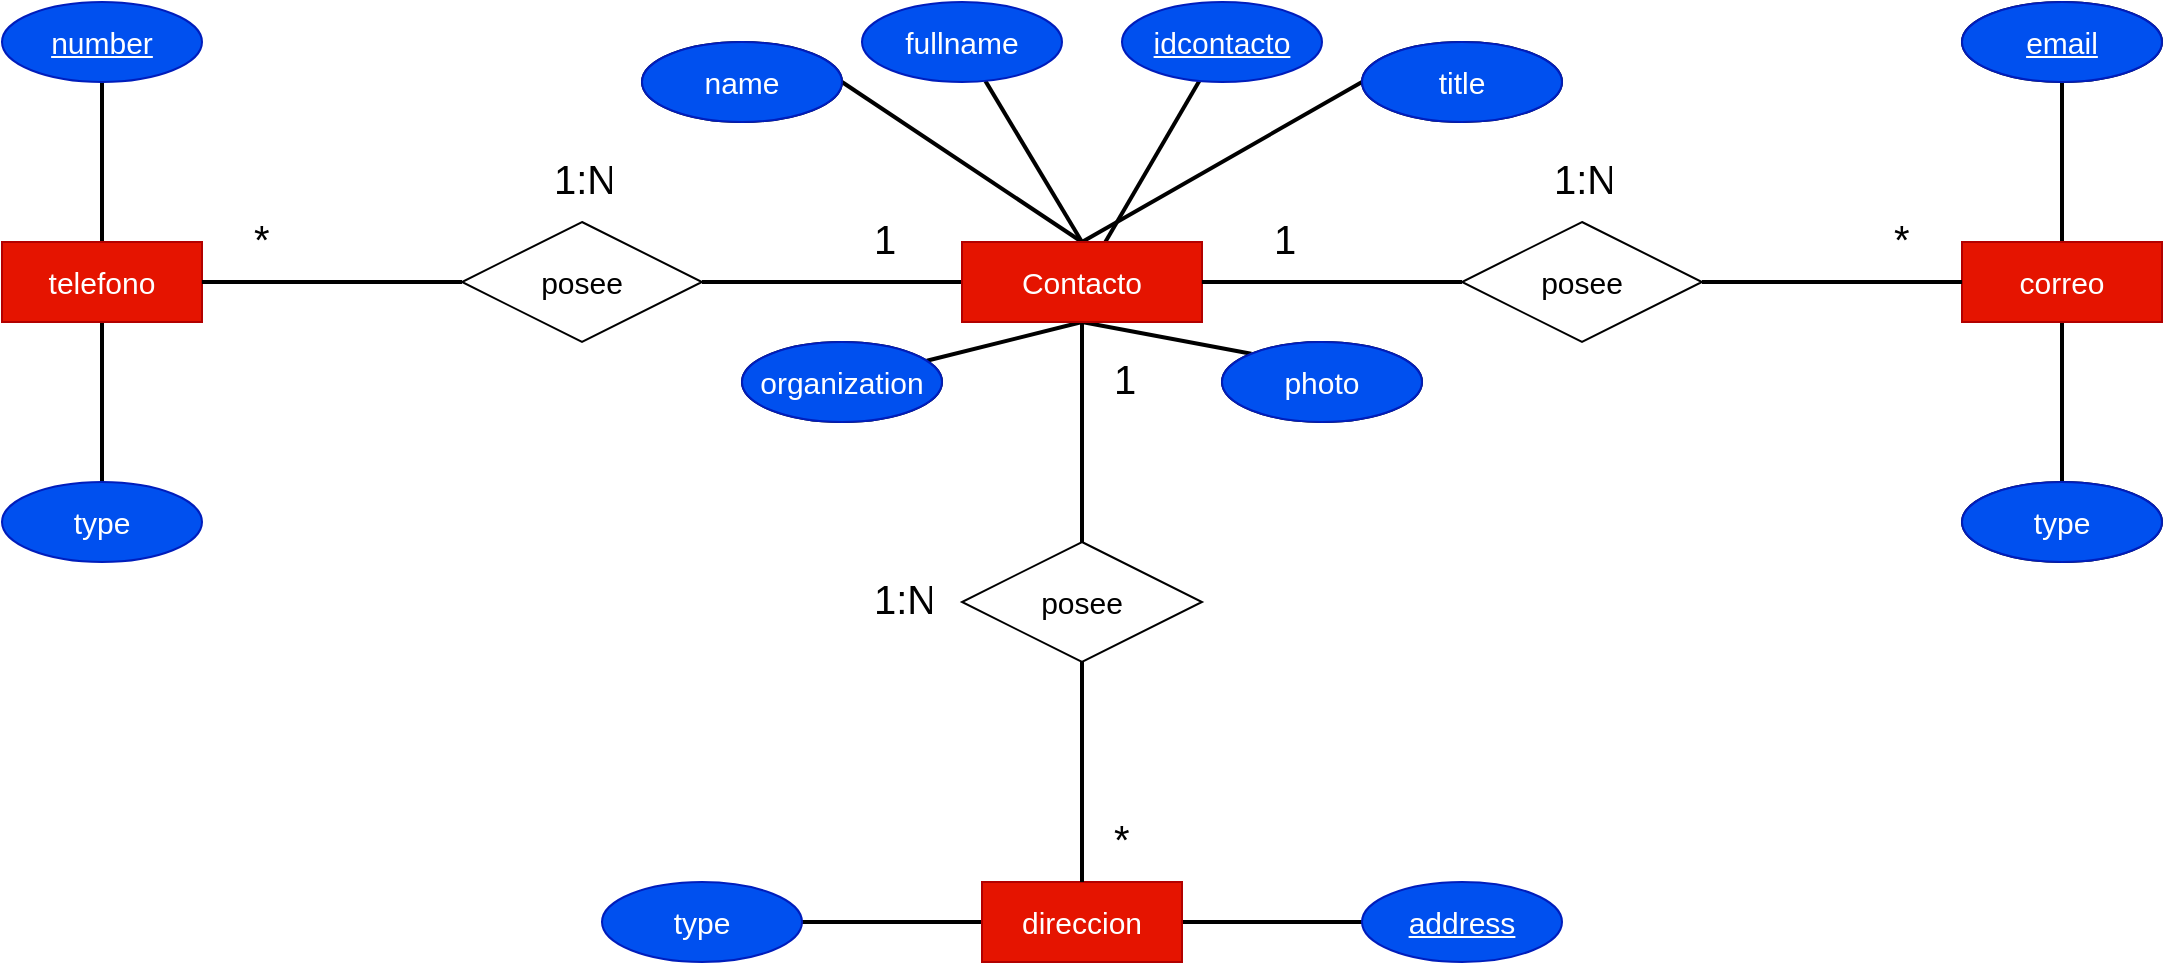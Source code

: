 <mxfile>
    <diagram id="37s6CMcWRU31wefhjYVu" name="Página-1">
        <mxGraphModel dx="768" dy="676" grid="1" gridSize="10" guides="1" tooltips="1" connect="1" arrows="1" fold="1" page="1" pageScale="1" pageWidth="1600" pageHeight="1200" background="#ffffff" math="0" shadow="0">
            <root>
                <mxCell id="0"/>
                <mxCell id="1" parent="0"/>
                <mxCell id="20" style="rounded=0;orthogonalLoop=1;jettySize=auto;html=1;strokeColor=#000000;strokeWidth=2;endArrow=none;endFill=0;fontSize=15;" parent="1" source="2" target="70" edge="1">
                    <mxGeometry relative="1" as="geometry">
                        <mxPoint x="580" y="70" as="targetPoint"/>
                    </mxGeometry>
                </mxCell>
                <mxCell id="22" style="edgeStyle=none;rounded=0;orthogonalLoop=1;jettySize=auto;html=1;exitX=0.5;exitY=0;exitDx=0;exitDy=0;endArrow=none;endFill=0;strokeColor=#000000;strokeWidth=2;fontSize=15;" parent="1" source="2" target="14" edge="1">
                    <mxGeometry relative="1" as="geometry"/>
                </mxCell>
                <mxCell id="23" style="edgeStyle=none;rounded=0;orthogonalLoop=1;jettySize=auto;html=1;exitX=0.5;exitY=0;exitDx=0;exitDy=0;entryX=0;entryY=0.5;entryDx=0;entryDy=0;endArrow=none;endFill=0;strokeColor=#000000;strokeWidth=2;fontSize=15;" parent="1" source="2" target="17" edge="1">
                    <mxGeometry relative="1" as="geometry"/>
                </mxCell>
                <mxCell id="25" style="edgeStyle=none;rounded=0;orthogonalLoop=1;jettySize=auto;html=1;exitX=0.5;exitY=0;exitDx=0;exitDy=0;entryX=1;entryY=0.5;entryDx=0;entryDy=0;endArrow=none;endFill=0;strokeColor=#000000;strokeWidth=2;fontSize=15;" parent="1" source="2" target="13" edge="1">
                    <mxGeometry relative="1" as="geometry"/>
                </mxCell>
                <mxCell id="29" style="edgeStyle=none;rounded=0;orthogonalLoop=1;jettySize=auto;html=1;exitX=0.5;exitY=1;exitDx=0;exitDy=0;endArrow=none;endFill=0;strokeColor=#000000;strokeWidth=2;fontSize=15;" parent="1" source="2" target="16" edge="1">
                    <mxGeometry relative="1" as="geometry"/>
                </mxCell>
                <mxCell id="30" style="edgeStyle=none;rounded=0;orthogonalLoop=1;jettySize=auto;html=1;exitX=0.5;exitY=1;exitDx=0;exitDy=0;entryX=0;entryY=0;entryDx=0;entryDy=0;endArrow=none;endFill=0;strokeColor=#000000;strokeWidth=2;fontSize=15;" parent="1" source="2" target="15" edge="1">
                    <mxGeometry relative="1" as="geometry"/>
                </mxCell>
                <mxCell id="41" style="edgeStyle=none;rounded=0;orthogonalLoop=1;jettySize=auto;html=1;exitX=0;exitY=0.5;exitDx=0;exitDy=0;entryX=1;entryY=0.5;entryDx=0;entryDy=0;endArrow=none;endFill=0;strokeColor=#000000;strokeWidth=2;fontSize=15;" parent="1" source="2" target="40" edge="1">
                    <mxGeometry relative="1" as="geometry"/>
                </mxCell>
                <mxCell id="51" style="edgeStyle=none;rounded=0;orthogonalLoop=1;jettySize=auto;html=1;exitX=0.5;exitY=1;exitDx=0;exitDy=0;endArrow=none;endFill=0;strokeColor=#000000;strokeWidth=2;fontSize=15;" parent="1" source="2" target="50" edge="1">
                    <mxGeometry relative="1" as="geometry"/>
                </mxCell>
                <mxCell id="2" value="Contacto" style="whiteSpace=wrap;html=1;align=center;fontSize=15;fillColor=#e51400;strokeColor=#B20000;fontColor=#ffffff;" parent="1" vertex="1">
                    <mxGeometry x="520" y="200" width="120" height="40" as="geometry"/>
                </mxCell>
                <mxCell id="26" style="edgeStyle=none;rounded=0;orthogonalLoop=1;jettySize=auto;html=1;exitX=0.5;exitY=0;exitDx=0;exitDy=0;endArrow=none;endFill=0;strokeColor=#000000;strokeWidth=2;fontSize=15;" parent="1" source="3" target="6" edge="1">
                    <mxGeometry relative="1" as="geometry"/>
                </mxCell>
                <mxCell id="28" style="edgeStyle=none;rounded=0;orthogonalLoop=1;jettySize=auto;html=1;exitX=0.5;exitY=1;exitDx=0;exitDy=0;endArrow=none;endFill=0;strokeColor=#000000;strokeWidth=2;fontSize=15;" parent="1" source="3" target="10" edge="1">
                    <mxGeometry relative="1" as="geometry"/>
                </mxCell>
                <mxCell id="3" value="telefono" style="whiteSpace=wrap;html=1;align=center;fontSize=15;fillColor=#e51400;strokeColor=#B20000;fontColor=#ffffff;" parent="1" vertex="1">
                    <mxGeometry x="40" y="200" width="100" height="40" as="geometry"/>
                </mxCell>
                <mxCell id="33" style="edgeStyle=none;rounded=0;orthogonalLoop=1;jettySize=auto;html=1;exitX=1;exitY=0.5;exitDx=0;exitDy=0;entryX=0;entryY=0.5;entryDx=0;entryDy=0;endArrow=none;endFill=0;strokeColor=#000000;strokeWidth=2;fontSize=15;" parent="1" source="4" target="9" edge="1">
                    <mxGeometry relative="1" as="geometry"/>
                </mxCell>
                <mxCell id="34" style="edgeStyle=none;rounded=0;orthogonalLoop=1;jettySize=auto;html=1;exitX=0;exitY=0.5;exitDx=0;exitDy=0;entryX=1;entryY=0.5;entryDx=0;entryDy=0;endArrow=none;endFill=0;strokeColor=#000000;strokeWidth=2;fontSize=15;" parent="1" source="4" target="11" edge="1">
                    <mxGeometry relative="1" as="geometry"/>
                </mxCell>
                <mxCell id="4" value="direccion" style="whiteSpace=wrap;html=1;align=center;fontSize=15;fillColor=#e51400;strokeColor=#B20000;fontColor=#ffffff;" parent="1" vertex="1">
                    <mxGeometry x="530" y="520" width="100" height="40" as="geometry"/>
                </mxCell>
                <mxCell id="31" style="edgeStyle=none;rounded=0;orthogonalLoop=1;jettySize=auto;html=1;exitX=0.5;exitY=0;exitDx=0;exitDy=0;entryX=0.5;entryY=1;entryDx=0;entryDy=0;endArrow=none;endFill=0;strokeColor=#000000;strokeWidth=2;fontSize=15;" parent="1" source="5" target="8" edge="1">
                    <mxGeometry relative="1" as="geometry"/>
                </mxCell>
                <mxCell id="32" style="edgeStyle=none;rounded=0;orthogonalLoop=1;jettySize=auto;html=1;exitX=0.5;exitY=1;exitDx=0;exitDy=0;endArrow=none;endFill=0;strokeColor=#000000;strokeWidth=2;fontSize=15;" parent="1" source="5" target="12" edge="1">
                    <mxGeometry relative="1" as="geometry"/>
                </mxCell>
                <mxCell id="5" value="correo" style="whiteSpace=wrap;html=1;align=center;fontSize=15;fillColor=#e51400;strokeColor=#B20000;fontColor=#ffffff;" parent="1" vertex="1">
                    <mxGeometry x="1020" y="200" width="100" height="40" as="geometry"/>
                </mxCell>
                <mxCell id="6" value="number" style="ellipse;whiteSpace=wrap;html=1;align=center;fontStyle=4;fontSize=15;fillColor=#0050ef;strokeColor=#001DBC;fontColor=#ffffff;" parent="1" vertex="1">
                    <mxGeometry x="40" y="80" width="100" height="40" as="geometry"/>
                </mxCell>
                <mxCell id="8" value="email" style="ellipse;whiteSpace=wrap;html=1;align=center;fontStyle=4;fontSize=15;" parent="1" vertex="1">
                    <mxGeometry x="1020" y="80" width="100" height="40" as="geometry"/>
                </mxCell>
                <mxCell id="9" value="address" style="ellipse;whiteSpace=wrap;html=1;align=center;fontStyle=4;fontSize=15;fillColor=#0050ef;strokeColor=#001DBC;fontColor=#ffffff;" parent="1" vertex="1">
                    <mxGeometry x="720" y="520" width="100" height="40" as="geometry"/>
                </mxCell>
                <mxCell id="10" value="type" style="ellipse;whiteSpace=wrap;html=1;align=center;fontSize=15;fillColor=#0050ef;strokeColor=#001DBC;fontColor=#ffffff;" parent="1" vertex="1">
                    <mxGeometry x="40" y="320" width="100" height="40" as="geometry"/>
                </mxCell>
                <mxCell id="11" value="type" style="ellipse;whiteSpace=wrap;html=1;align=center;fontSize=15;fillColor=#0050ef;strokeColor=#001DBC;fontColor=#ffffff;" parent="1" vertex="1">
                    <mxGeometry x="340" y="520" width="100" height="40" as="geometry"/>
                </mxCell>
                <mxCell id="12" value="type" style="ellipse;whiteSpace=wrap;html=1;align=center;fontSize=15;" parent="1" vertex="1">
                    <mxGeometry x="1020" y="320" width="100" height="40" as="geometry"/>
                </mxCell>
                <mxCell id="13" value="name" style="ellipse;whiteSpace=wrap;html=1;align=center;fontSize=15;" parent="1" vertex="1">
                    <mxGeometry x="360" y="100" width="100" height="40" as="geometry"/>
                </mxCell>
                <mxCell id="14" value="fullname" style="ellipse;whiteSpace=wrap;html=1;align=center;fontSize=15;fillColor=#0050ef;strokeColor=#001DBC;fontColor=#ffffff;" parent="1" vertex="1">
                    <mxGeometry x="470" y="80" width="100" height="40" as="geometry"/>
                </mxCell>
                <mxCell id="15" value="photo" style="ellipse;whiteSpace=wrap;html=1;align=center;fontSize=15;" parent="1" vertex="1">
                    <mxGeometry x="650" y="250" width="100" height="40" as="geometry"/>
                </mxCell>
                <mxCell id="16" value="organization" style="ellipse;whiteSpace=wrap;html=1;align=center;fontSize=15;" parent="1" vertex="1">
                    <mxGeometry x="410" y="250" width="100" height="40" as="geometry"/>
                </mxCell>
                <mxCell id="17" value="title" style="ellipse;whiteSpace=wrap;html=1;align=center;fontSize=15;" parent="1" vertex="1">
                    <mxGeometry x="720" y="100" width="100" height="40" as="geometry"/>
                </mxCell>
                <mxCell id="42" style="edgeStyle=none;rounded=0;orthogonalLoop=1;jettySize=auto;html=1;exitX=0;exitY=0.5;exitDx=0;exitDy=0;endArrow=none;endFill=0;strokeColor=#000000;strokeWidth=2;fontSize=15;fontColor=#000000;" parent="1" source="40" target="3" edge="1">
                    <mxGeometry relative="1" as="geometry"/>
                </mxCell>
                <mxCell id="40" value="posee" style="shape=rhombus;perimeter=rhombusPerimeter;whiteSpace=wrap;html=1;align=center;fontSize=15;" parent="1" vertex="1">
                    <mxGeometry x="270" y="190" width="120" height="60" as="geometry"/>
                </mxCell>
                <mxCell id="45" style="edgeStyle=none;rounded=0;orthogonalLoop=1;jettySize=auto;html=1;entryX=1;entryY=0.5;entryDx=0;entryDy=0;endArrow=none;endFill=0;strokeColor=#000000;strokeWidth=2;fontSize=15;" parent="1" source="5" target="47" edge="1">
                    <mxGeometry relative="1" as="geometry">
                        <mxPoint x="1020" y="220" as="sourcePoint"/>
                    </mxGeometry>
                </mxCell>
                <mxCell id="46" style="edgeStyle=none;rounded=0;orthogonalLoop=1;jettySize=auto;html=1;exitX=0;exitY=0.5;exitDx=0;exitDy=0;endArrow=none;endFill=0;strokeColor=#000000;strokeWidth=2;fontSize=15;" parent="1" source="47" target="2" edge="1">
                    <mxGeometry relative="1" as="geometry">
                        <mxPoint x="640" y="220" as="targetPoint"/>
                    </mxGeometry>
                </mxCell>
                <mxCell id="47" value="posee" style="shape=rhombus;perimeter=rhombusPerimeter;whiteSpace=wrap;html=1;align=center;fontSize=15;" parent="1" vertex="1">
                    <mxGeometry x="770" y="190" width="120" height="60" as="geometry"/>
                </mxCell>
                <mxCell id="52" style="edgeStyle=none;rounded=0;orthogonalLoop=1;jettySize=auto;html=1;exitX=0.5;exitY=1;exitDx=0;exitDy=0;endArrow=none;endFill=0;strokeColor=#000000;strokeWidth=2;fontSize=15;" parent="1" source="50" target="4" edge="1">
                    <mxGeometry relative="1" as="geometry"/>
                </mxCell>
                <mxCell id="50" value="posee" style="shape=rhombus;perimeter=rhombusPerimeter;whiteSpace=wrap;html=1;align=center;fontSize=15;" parent="1" vertex="1">
                    <mxGeometry x="520" y="350" width="120" height="60" as="geometry"/>
                </mxCell>
                <mxCell id="54" value="*" style="text;strokeColor=none;fillColor=none;spacingLeft=4;spacingRight=4;overflow=hidden;rotatable=0;points=[[0,0.5],[1,0.5]];portConstraint=eastwest;fontSize=20;labelBackgroundColor=#FFFFFF;fontColor=#000000;" parent="1" vertex="1">
                    <mxGeometry x="160" y="180" width="40" height="30" as="geometry"/>
                </mxCell>
                <mxCell id="55" value="1" style="text;strokeColor=none;fillColor=none;spacingLeft=4;spacingRight=4;overflow=hidden;rotatable=0;points=[[0,0.5],[1,0.5]];portConstraint=eastwest;fontSize=20;labelBackgroundColor=#FFFFFF;fontColor=#000000;" parent="1" vertex="1">
                    <mxGeometry x="470" y="180" width="40" height="30" as="geometry"/>
                </mxCell>
                <mxCell id="56" value="1:N" style="text;strokeColor=none;fillColor=none;spacingLeft=4;spacingRight=4;overflow=hidden;rotatable=0;points=[[0,0.5],[1,0.5]];portConstraint=eastwest;fontSize=20;labelBackgroundColor=#FFFFFF;fontColor=#000000;" parent="1" vertex="1">
                    <mxGeometry x="310" y="150" width="40" height="30" as="geometry"/>
                </mxCell>
                <mxCell id="57" value="1" style="text;strokeColor=none;fillColor=none;spacingLeft=4;spacingRight=4;overflow=hidden;rotatable=0;points=[[0,0.5],[1,0.5]];portConstraint=eastwest;fontSize=20;labelBackgroundColor=#FFFFFF;fontColor=#000000;" parent="1" vertex="1">
                    <mxGeometry x="670" y="180" width="40" height="30" as="geometry"/>
                </mxCell>
                <mxCell id="58" value="*" style="text;strokeColor=none;fillColor=none;spacingLeft=4;spacingRight=4;overflow=hidden;rotatable=0;points=[[0,0.5],[1,0.5]];portConstraint=eastwest;fontSize=20;labelBackgroundColor=#FFFFFF;fontColor=#000000;" parent="1" vertex="1">
                    <mxGeometry x="590" y="480" width="40" height="30" as="geometry"/>
                </mxCell>
                <mxCell id="59" value="*" style="text;strokeColor=none;fillColor=none;spacingLeft=4;spacingRight=4;overflow=hidden;rotatable=0;points=[[0,0.5],[1,0.5]];portConstraint=eastwest;fontSize=20;labelBackgroundColor=#FFFFFF;fontColor=#000000;" parent="1" vertex="1">
                    <mxGeometry x="980" y="180" width="40" height="30" as="geometry"/>
                </mxCell>
                <mxCell id="60" value="1" style="text;strokeColor=none;fillColor=none;spacingLeft=4;spacingRight=4;overflow=hidden;rotatable=0;points=[[0,0.5],[1,0.5]];portConstraint=eastwest;fontSize=20;labelBackgroundColor=#FFFFFF;fontColor=#000000;" parent="1" vertex="1">
                    <mxGeometry x="590" y="250" width="40" height="30" as="geometry"/>
                </mxCell>
                <mxCell id="61" value="1:N" style="text;strokeColor=none;fillColor=none;spacingLeft=4;spacingRight=4;overflow=hidden;rotatable=0;points=[[0,0.5],[1,0.5]];portConstraint=eastwest;fontSize=20;labelBackgroundColor=#FFFFFF;fontColor=#000000;" parent="1" vertex="1">
                    <mxGeometry x="810" y="150" width="40" height="30" as="geometry"/>
                </mxCell>
                <mxCell id="62" value="1:N" style="text;strokeColor=none;fillColor=none;spacingLeft=4;spacingRight=4;overflow=hidden;rotatable=0;points=[[0,0.5],[1,0.5]];portConstraint=eastwest;fontSize=20;labelBackgroundColor=#FFFFFF;fontColor=#000000;" parent="1" vertex="1">
                    <mxGeometry x="470" y="360" width="40" height="30" as="geometry"/>
                </mxCell>
                <mxCell id="63" value="type" style="ellipse;whiteSpace=wrap;html=1;align=center;fontSize=15;fillColor=#0050ef;strokeColor=#001DBC;fontColor=#ffffff;" parent="1" vertex="1">
                    <mxGeometry x="1020" y="320" width="100" height="40" as="geometry"/>
                </mxCell>
                <mxCell id="64" value="email" style="ellipse;whiteSpace=wrap;html=1;align=center;fontStyle=4;fontSize=15;fillColor=#0050ef;strokeColor=#001DBC;fontColor=#ffffff;" parent="1" vertex="1">
                    <mxGeometry x="1020" y="80" width="100" height="40" as="geometry"/>
                </mxCell>
                <mxCell id="65" value="title" style="ellipse;whiteSpace=wrap;html=1;align=center;fontSize=15;fillColor=#0050ef;strokeColor=#001DBC;fontColor=#ffffff;" parent="1" vertex="1">
                    <mxGeometry x="720" y="100" width="100" height="40" as="geometry"/>
                </mxCell>
                <mxCell id="66" value="photo" style="ellipse;whiteSpace=wrap;html=1;align=center;fontSize=15;fillColor=#0050ef;strokeColor=#001DBC;fontColor=#ffffff;" parent="1" vertex="1">
                    <mxGeometry x="650" y="250" width="100" height="40" as="geometry"/>
                </mxCell>
                <mxCell id="67" value="organization" style="ellipse;whiteSpace=wrap;html=1;align=center;fontSize=15;fillColor=#0050ef;strokeColor=#001DBC;fontColor=#ffffff;" parent="1" vertex="1">
                    <mxGeometry x="410" y="250" width="100" height="40" as="geometry"/>
                </mxCell>
                <mxCell id="68" value="name" style="ellipse;whiteSpace=wrap;html=1;align=center;fontSize=15;fillColor=#0050ef;strokeColor=#001DBC;fontColor=#ffffff;" parent="1" vertex="1">
                    <mxGeometry x="360" y="100" width="100" height="40" as="geometry"/>
                </mxCell>
                <mxCell id="70" value="idcontacto" style="ellipse;whiteSpace=wrap;html=1;align=center;fontStyle=4;fontSize=15;fillColor=#0050ef;strokeColor=#001DBC;fontColor=#ffffff;" parent="1" vertex="1">
                    <mxGeometry x="600" y="80" width="100" height="40" as="geometry"/>
                </mxCell>
            </root>
        </mxGraphModel>
    </diagram>
</mxfile>